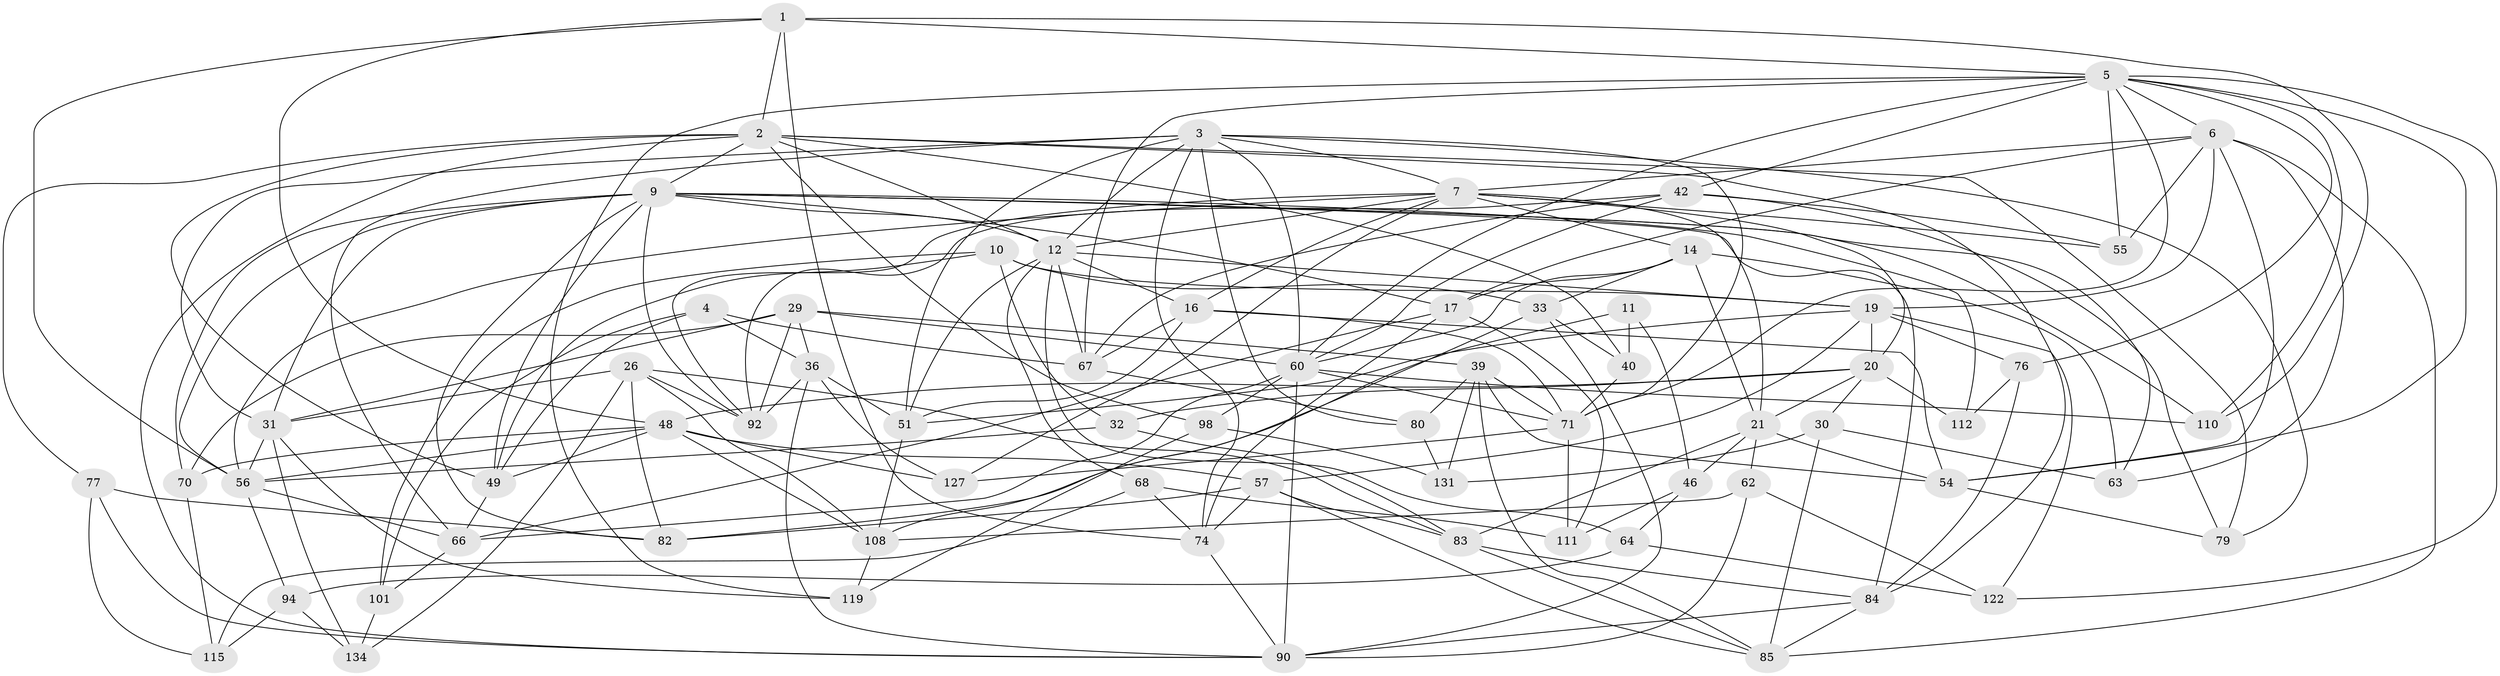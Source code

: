 // original degree distribution, {4: 1.0}
// Generated by graph-tools (version 1.1) at 2025/20/03/04/25 18:20:40]
// undirected, 68 vertices, 198 edges
graph export_dot {
graph [start="1"]
  node [color=gray90,style=filled];
  1 [super="+23"];
  2 [super="+8+15"];
  3 [super="+22"];
  4;
  5 [super="+25+28"];
  6 [super="+135+38"];
  7 [super="+72+27+52"];
  9 [super="+47+18"];
  10 [super="+13"];
  11;
  12 [super="+106+126+24"];
  14 [super="+109"];
  16 [super="+118"];
  17 [super="+96"];
  19 [super="+103"];
  20 [super="+69"];
  21 [super="+43+35"];
  26 [super="+50"];
  29 [super="+44"];
  30;
  31 [super="+45"];
  32;
  33 [super="+75"];
  36 [super="+88"];
  39 [super="+87"];
  40;
  42 [super="+89"];
  46;
  48 [super="+93"];
  49 [super="+65"];
  51 [super="+114"];
  54 [super="+129"];
  55;
  56 [super="+61"];
  57 [super="+130"];
  60 [super="+73"];
  62;
  63;
  64;
  66 [super="+125"];
  67 [super="+86"];
  68;
  70;
  71 [super="+128+78"];
  74 [super="+121"];
  76;
  77;
  79;
  80;
  82 [super="+124"];
  83 [super="+104"];
  84 [super="+105"];
  85 [super="+99"];
  90 [super="+95"];
  92 [super="+100"];
  94;
  98;
  101;
  108 [super="+116+136"];
  110;
  111;
  112;
  115;
  119;
  122;
  127;
  131;
  134;
  1 -- 74;
  1 -- 56;
  1 -- 5;
  1 -- 48;
  1 -- 2;
  1 -- 110;
  2 -- 84;
  2 -- 40;
  2 -- 9;
  2 -- 90;
  2 -- 49;
  2 -- 98;
  2 -- 12;
  2 -- 77;
  2 -- 79;
  3 -- 31;
  3 -- 7;
  3 -- 79;
  3 -- 80;
  3 -- 51;
  3 -- 71;
  3 -- 74;
  3 -- 12;
  3 -- 60;
  3 -- 66;
  4 -- 67;
  4 -- 49;
  4 -- 101;
  4 -- 36;
  5 -- 42;
  5 -- 76;
  5 -- 6;
  5 -- 71;
  5 -- 110;
  5 -- 54;
  5 -- 55;
  5 -- 122;
  5 -- 60;
  5 -- 67;
  5 -- 119;
  6 -- 17;
  6 -- 7;
  6 -- 19;
  6 -- 54;
  6 -- 63;
  6 -- 55;
  6 -- 85;
  7 -- 16;
  7 -- 92;
  7 -- 55;
  7 -- 127;
  7 -- 21 [weight=2];
  7 -- 20;
  7 -- 14;
  7 -- 56;
  7 -- 12;
  9 -- 84;
  9 -- 92;
  9 -- 70;
  9 -- 110;
  9 -- 112;
  9 -- 49;
  9 -- 63;
  9 -- 31 [weight=2];
  9 -- 17;
  9 -- 56;
  9 -- 12;
  9 -- 82;
  10 -- 32;
  10 -- 49;
  10 -- 101;
  10 -- 33 [weight=2];
  10 -- 19;
  11 -- 46;
  11 -- 82 [weight=2];
  11 -- 40;
  12 -- 67;
  12 -- 64;
  12 -- 51;
  12 -- 68;
  12 -- 16;
  12 -- 19;
  14 -- 63;
  14 -- 60;
  14 -- 33;
  14 -- 21;
  14 -- 17;
  16 -- 71;
  16 -- 51;
  16 -- 67;
  16 -- 54;
  17 -- 66;
  17 -- 74;
  17 -- 111;
  19 -- 57;
  19 -- 122;
  19 -- 51;
  19 -- 20;
  19 -- 76;
  20 -- 48;
  20 -- 112 [weight=2];
  20 -- 32;
  20 -- 30;
  20 -- 21;
  21 -- 62;
  21 -- 46;
  21 -- 54;
  21 -- 83;
  26 -- 83;
  26 -- 82;
  26 -- 134;
  26 -- 31;
  26 -- 92;
  26 -- 108;
  29 -- 70;
  29 -- 60;
  29 -- 36;
  29 -- 39;
  29 -- 92;
  29 -- 31;
  30 -- 131;
  30 -- 85;
  30 -- 63;
  31 -- 119;
  31 -- 134;
  31 -- 56;
  32 -- 56;
  32 -- 83;
  33 -- 90;
  33 -- 108;
  33 -- 40;
  36 -- 92;
  36 -- 51;
  36 -- 127;
  36 -- 90;
  39 -- 131;
  39 -- 85;
  39 -- 80;
  39 -- 71;
  39 -- 54;
  40 -- 71;
  42 -- 92;
  42 -- 67;
  42 -- 60;
  42 -- 79;
  42 -- 55;
  46 -- 64;
  46 -- 111;
  48 -- 127;
  48 -- 49;
  48 -- 70;
  48 -- 56;
  48 -- 57;
  48 -- 108;
  49 -- 66;
  51 -- 108;
  54 -- 79;
  56 -- 66;
  56 -- 94;
  57 -- 82;
  57 -- 74;
  57 -- 83;
  57 -- 85;
  60 -- 98;
  60 -- 71;
  60 -- 110;
  60 -- 90;
  60 -- 66;
  62 -- 122;
  62 -- 90;
  62 -- 108;
  64 -- 122;
  64 -- 94;
  66 -- 101;
  67 -- 80;
  68 -- 111;
  68 -- 115;
  68 -- 74;
  70 -- 115;
  71 -- 127;
  71 -- 111;
  74 -- 90;
  76 -- 112;
  76 -- 84;
  77 -- 115;
  77 -- 82;
  77 -- 90;
  80 -- 131;
  83 -- 85;
  83 -- 84;
  84 -- 85;
  84 -- 90;
  94 -- 115;
  94 -- 134;
  98 -- 119;
  98 -- 131;
  101 -- 134;
  108 -- 119;
}
